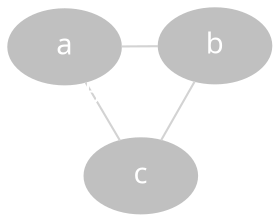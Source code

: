 graph G {
  layout="neato"
  bgcolor="transparent"
  node [ style = filled, color=grey, fontcolor=white, fontname="sans-serif"]
  edge [ color = lightgrey, fontcolor=white, fontname="sans-serif"]
  a -- b [ label="3" ];
  a -- c [ label="5" ];
  b -- c [ label="1" ];
}
